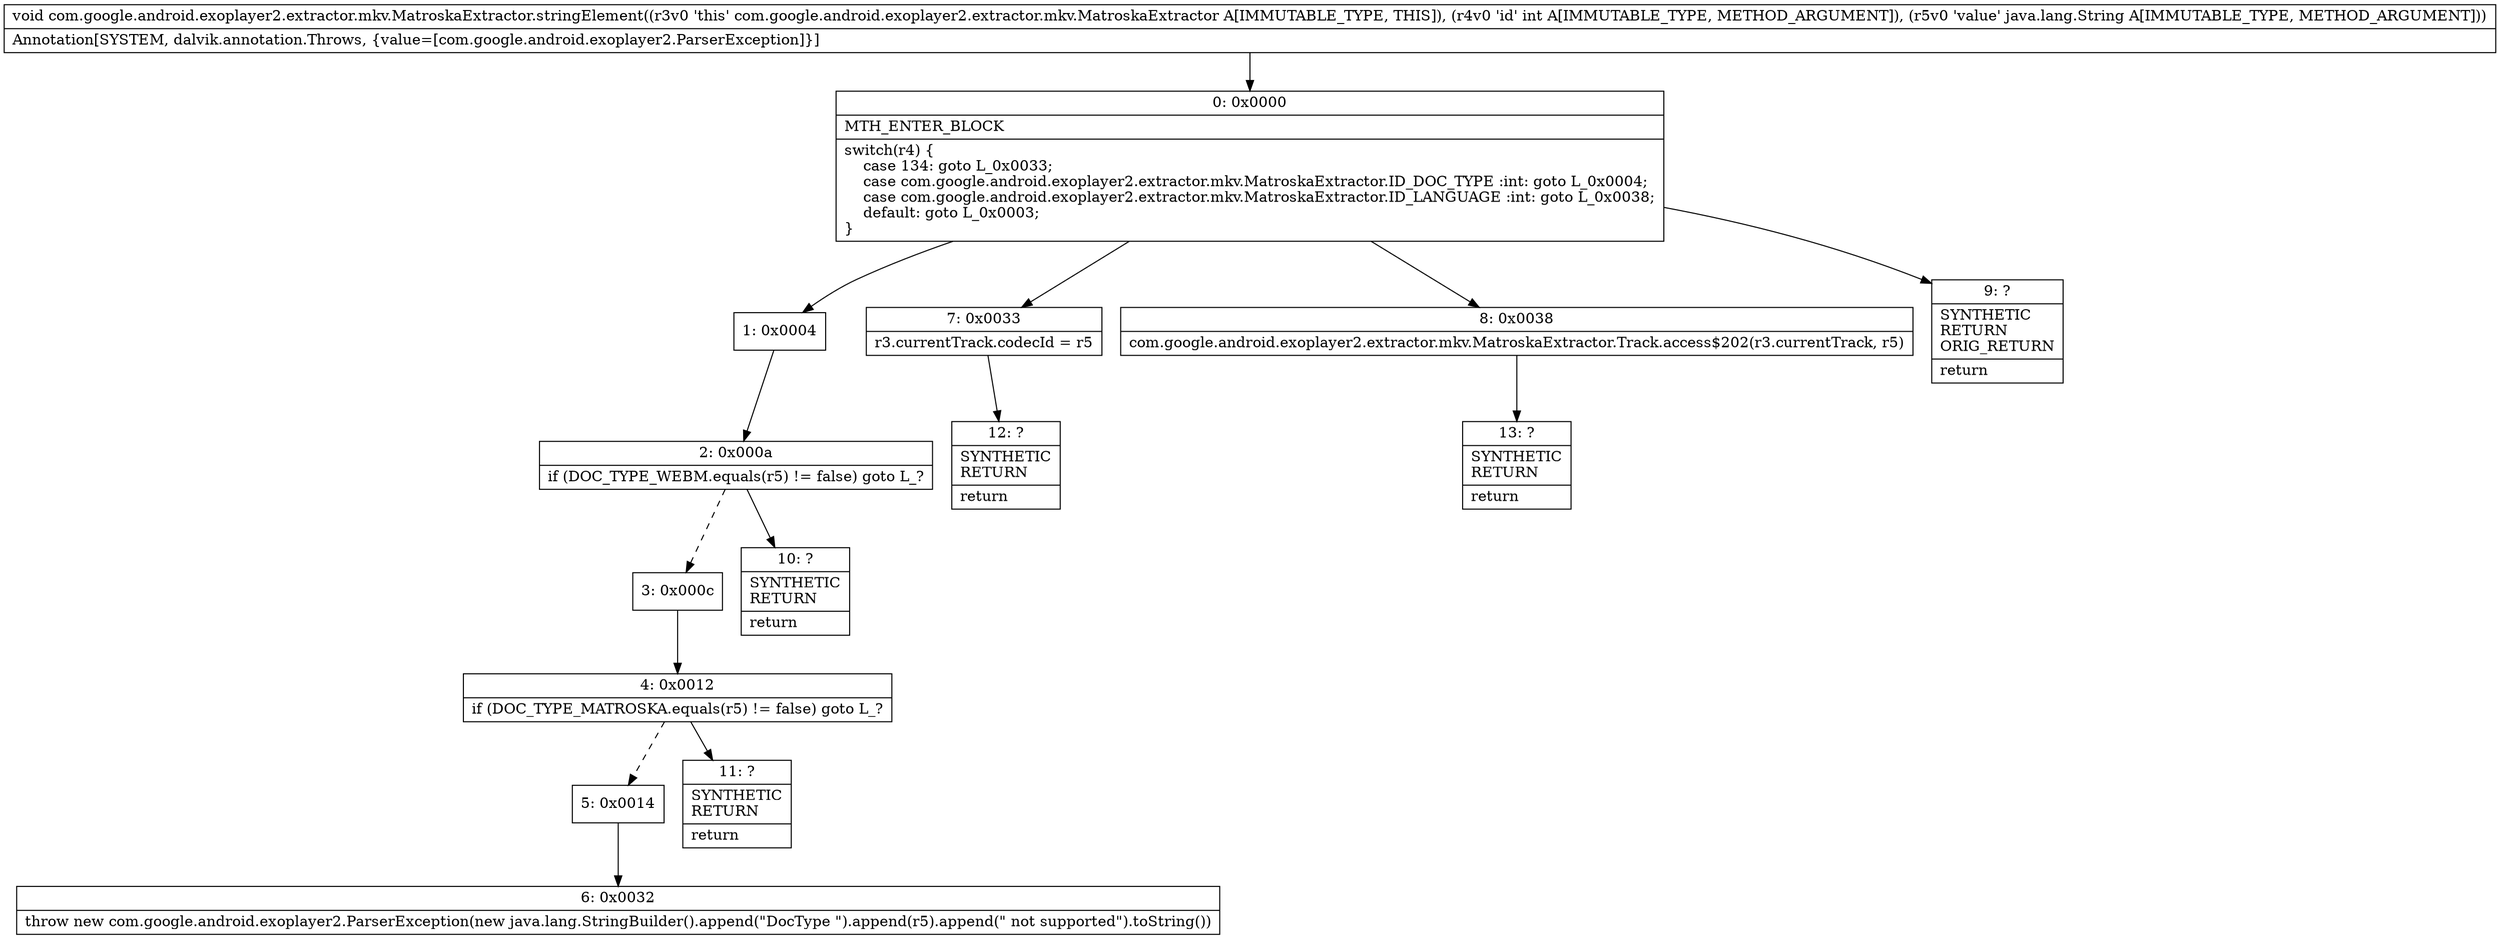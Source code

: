 digraph "CFG forcom.google.android.exoplayer2.extractor.mkv.MatroskaExtractor.stringElement(ILjava\/lang\/String;)V" {
Node_0 [shape=record,label="{0\:\ 0x0000|MTH_ENTER_BLOCK\l|switch(r4) \{\l    case 134: goto L_0x0033;\l    case com.google.android.exoplayer2.extractor.mkv.MatroskaExtractor.ID_DOC_TYPE :int: goto L_0x0004;\l    case com.google.android.exoplayer2.extractor.mkv.MatroskaExtractor.ID_LANGUAGE :int: goto L_0x0038;\l    default: goto L_0x0003;\l\}\l}"];
Node_1 [shape=record,label="{1\:\ 0x0004}"];
Node_2 [shape=record,label="{2\:\ 0x000a|if (DOC_TYPE_WEBM.equals(r5) != false) goto L_?\l}"];
Node_3 [shape=record,label="{3\:\ 0x000c}"];
Node_4 [shape=record,label="{4\:\ 0x0012|if (DOC_TYPE_MATROSKA.equals(r5) != false) goto L_?\l}"];
Node_5 [shape=record,label="{5\:\ 0x0014}"];
Node_6 [shape=record,label="{6\:\ 0x0032|throw new com.google.android.exoplayer2.ParserException(new java.lang.StringBuilder().append(\"DocType \").append(r5).append(\" not supported\").toString())\l}"];
Node_7 [shape=record,label="{7\:\ 0x0033|r3.currentTrack.codecId = r5\l}"];
Node_8 [shape=record,label="{8\:\ 0x0038|com.google.android.exoplayer2.extractor.mkv.MatroskaExtractor.Track.access$202(r3.currentTrack, r5)\l}"];
Node_9 [shape=record,label="{9\:\ ?|SYNTHETIC\lRETURN\lORIG_RETURN\l|return\l}"];
Node_10 [shape=record,label="{10\:\ ?|SYNTHETIC\lRETURN\l|return\l}"];
Node_11 [shape=record,label="{11\:\ ?|SYNTHETIC\lRETURN\l|return\l}"];
Node_12 [shape=record,label="{12\:\ ?|SYNTHETIC\lRETURN\l|return\l}"];
Node_13 [shape=record,label="{13\:\ ?|SYNTHETIC\lRETURN\l|return\l}"];
MethodNode[shape=record,label="{void com.google.android.exoplayer2.extractor.mkv.MatroskaExtractor.stringElement((r3v0 'this' com.google.android.exoplayer2.extractor.mkv.MatroskaExtractor A[IMMUTABLE_TYPE, THIS]), (r4v0 'id' int A[IMMUTABLE_TYPE, METHOD_ARGUMENT]), (r5v0 'value' java.lang.String A[IMMUTABLE_TYPE, METHOD_ARGUMENT]))  | Annotation[SYSTEM, dalvik.annotation.Throws, \{value=[com.google.android.exoplayer2.ParserException]\}]\l}"];
MethodNode -> Node_0;
Node_0 -> Node_1;
Node_0 -> Node_7;
Node_0 -> Node_8;
Node_0 -> Node_9;
Node_1 -> Node_2;
Node_2 -> Node_3[style=dashed];
Node_2 -> Node_10;
Node_3 -> Node_4;
Node_4 -> Node_5[style=dashed];
Node_4 -> Node_11;
Node_5 -> Node_6;
Node_7 -> Node_12;
Node_8 -> Node_13;
}

